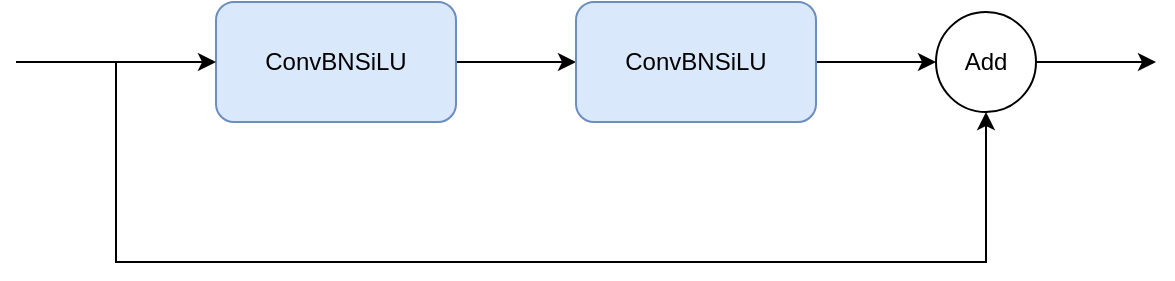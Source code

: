 <mxfile version="20.8.23" type="github">
  <diagram name="第 1 页" id="gO4-i4PLRS6sXzM86d7W">
    <mxGraphModel dx="770" dy="525" grid="1" gridSize="10" guides="1" tooltips="1" connect="1" arrows="1" fold="1" page="1" pageScale="1" pageWidth="827" pageHeight="1169" math="0" shadow="0">
      <root>
        <mxCell id="0" />
        <mxCell id="1" parent="0" />
        <mxCell id="tpZjkBC5zP2vr8c5ky7i-3" value="" style="edgeStyle=orthogonalEdgeStyle;rounded=0;orthogonalLoop=1;jettySize=auto;html=1;" edge="1" parent="1" source="tpZjkBC5zP2vr8c5ky7i-1" target="tpZjkBC5zP2vr8c5ky7i-2">
          <mxGeometry relative="1" as="geometry" />
        </mxCell>
        <mxCell id="tpZjkBC5zP2vr8c5ky7i-1" value="ConvBNSiLU" style="rounded=1;whiteSpace=wrap;html=1;fillColor=#dae8fc;strokeColor=#6c8ebf;" vertex="1" parent="1">
          <mxGeometry x="170" y="230" width="120" height="60" as="geometry" />
        </mxCell>
        <mxCell id="tpZjkBC5zP2vr8c5ky7i-5" style="edgeStyle=orthogonalEdgeStyle;rounded=0;orthogonalLoop=1;jettySize=auto;html=1;exitX=1;exitY=0.5;exitDx=0;exitDy=0;" edge="1" parent="1" source="tpZjkBC5zP2vr8c5ky7i-2" target="tpZjkBC5zP2vr8c5ky7i-4">
          <mxGeometry relative="1" as="geometry" />
        </mxCell>
        <mxCell id="tpZjkBC5zP2vr8c5ky7i-2" value="ConvBNSiLU" style="rounded=1;whiteSpace=wrap;html=1;fillColor=#dae8fc;strokeColor=#6c8ebf;" vertex="1" parent="1">
          <mxGeometry x="350" y="230" width="120" height="60" as="geometry" />
        </mxCell>
        <mxCell id="tpZjkBC5zP2vr8c5ky7i-6" style="edgeStyle=orthogonalEdgeStyle;rounded=0;orthogonalLoop=1;jettySize=auto;html=1;exitX=1;exitY=0.5;exitDx=0;exitDy=0;" edge="1" parent="1" source="tpZjkBC5zP2vr8c5ky7i-4">
          <mxGeometry relative="1" as="geometry">
            <mxPoint x="640" y="260" as="targetPoint" />
          </mxGeometry>
        </mxCell>
        <mxCell id="tpZjkBC5zP2vr8c5ky7i-4" value="Add" style="ellipse;whiteSpace=wrap;html=1;aspect=fixed;" vertex="1" parent="1">
          <mxGeometry x="530" y="235" width="50" height="50" as="geometry" />
        </mxCell>
        <mxCell id="tpZjkBC5zP2vr8c5ky7i-7" value="" style="endArrow=classic;html=1;rounded=0;entryX=0;entryY=0.5;entryDx=0;entryDy=0;" edge="1" parent="1" target="tpZjkBC5zP2vr8c5ky7i-1">
          <mxGeometry width="50" height="50" relative="1" as="geometry">
            <mxPoint x="70" y="260" as="sourcePoint" />
            <mxPoint x="420" y="250" as="targetPoint" />
          </mxGeometry>
        </mxCell>
        <mxCell id="tpZjkBC5zP2vr8c5ky7i-8" value="" style="endArrow=classic;html=1;rounded=0;entryX=0.5;entryY=1;entryDx=0;entryDy=0;" edge="1" parent="1" target="tpZjkBC5zP2vr8c5ky7i-4">
          <mxGeometry width="50" height="50" relative="1" as="geometry">
            <mxPoint x="120" y="260" as="sourcePoint" />
            <mxPoint x="420" y="250" as="targetPoint" />
            <Array as="points">
              <mxPoint x="120" y="360" />
              <mxPoint x="555" y="360" />
            </Array>
          </mxGeometry>
        </mxCell>
      </root>
    </mxGraphModel>
  </diagram>
</mxfile>
